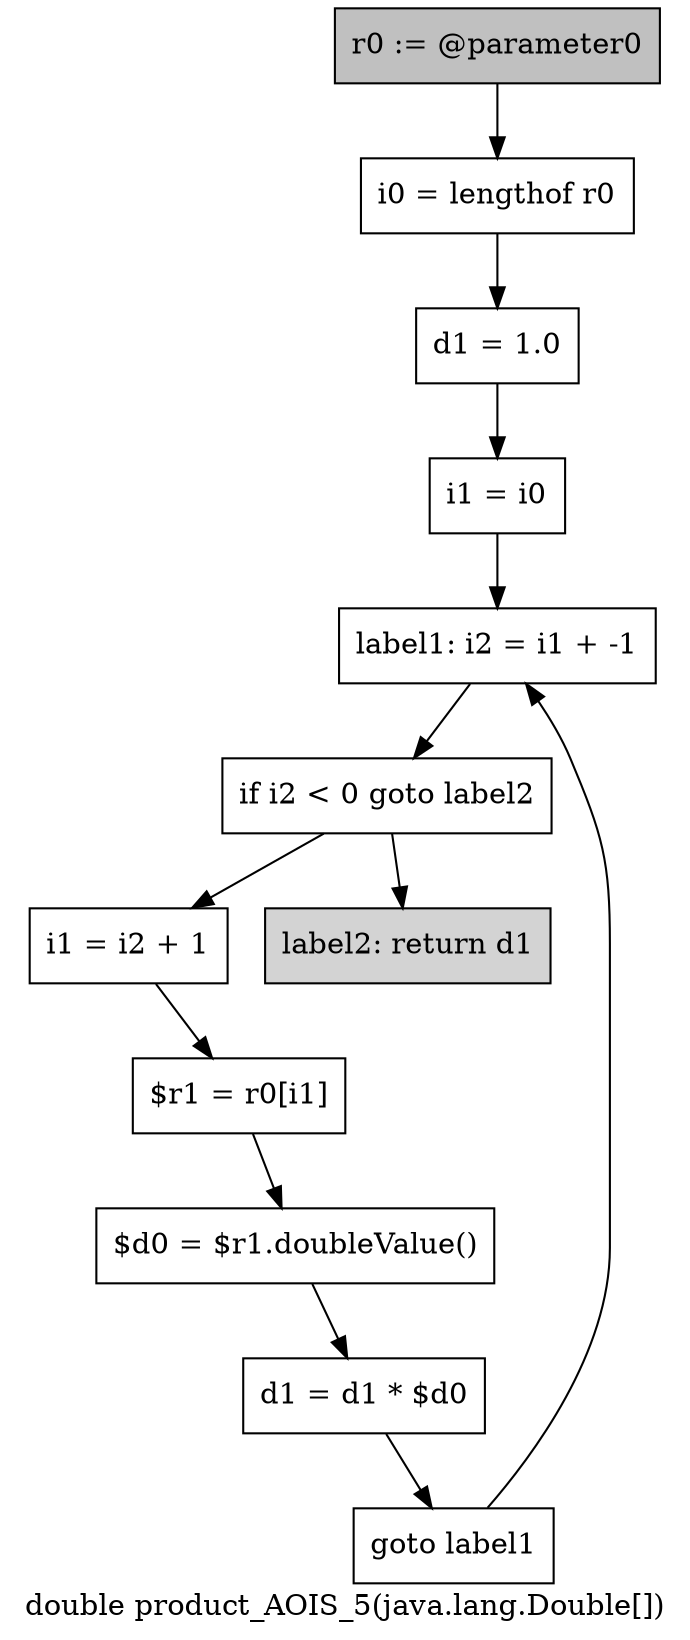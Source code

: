 digraph "double product_AOIS_5(java.lang.Double[])" {
    label="double product_AOIS_5(java.lang.Double[])";
    node [shape=box];
    "0" [style=filled,fillcolor=gray,label="r0 := @parameter0",];
    "1" [label="i0 = lengthof r0",];
    "0"->"1";
    "2" [label="d1 = 1.0",];
    "1"->"2";
    "3" [label="i1 = i0",];
    "2"->"3";
    "4" [label="label1: i2 = i1 + -1",];
    "3"->"4";
    "5" [label="if i2 < 0 goto label2",];
    "4"->"5";
    "6" [label="i1 = i2 + 1",];
    "5"->"6";
    "11" [style=filled,fillcolor=lightgray,label="label2: return d1",];
    "5"->"11";
    "7" [label="$r1 = r0[i1]",];
    "6"->"7";
    "8" [label="$d0 = $r1.doubleValue()",];
    "7"->"8";
    "9" [label="d1 = d1 * $d0",];
    "8"->"9";
    "10" [label="goto label1",];
    "9"->"10";
    "10"->"4";
}
